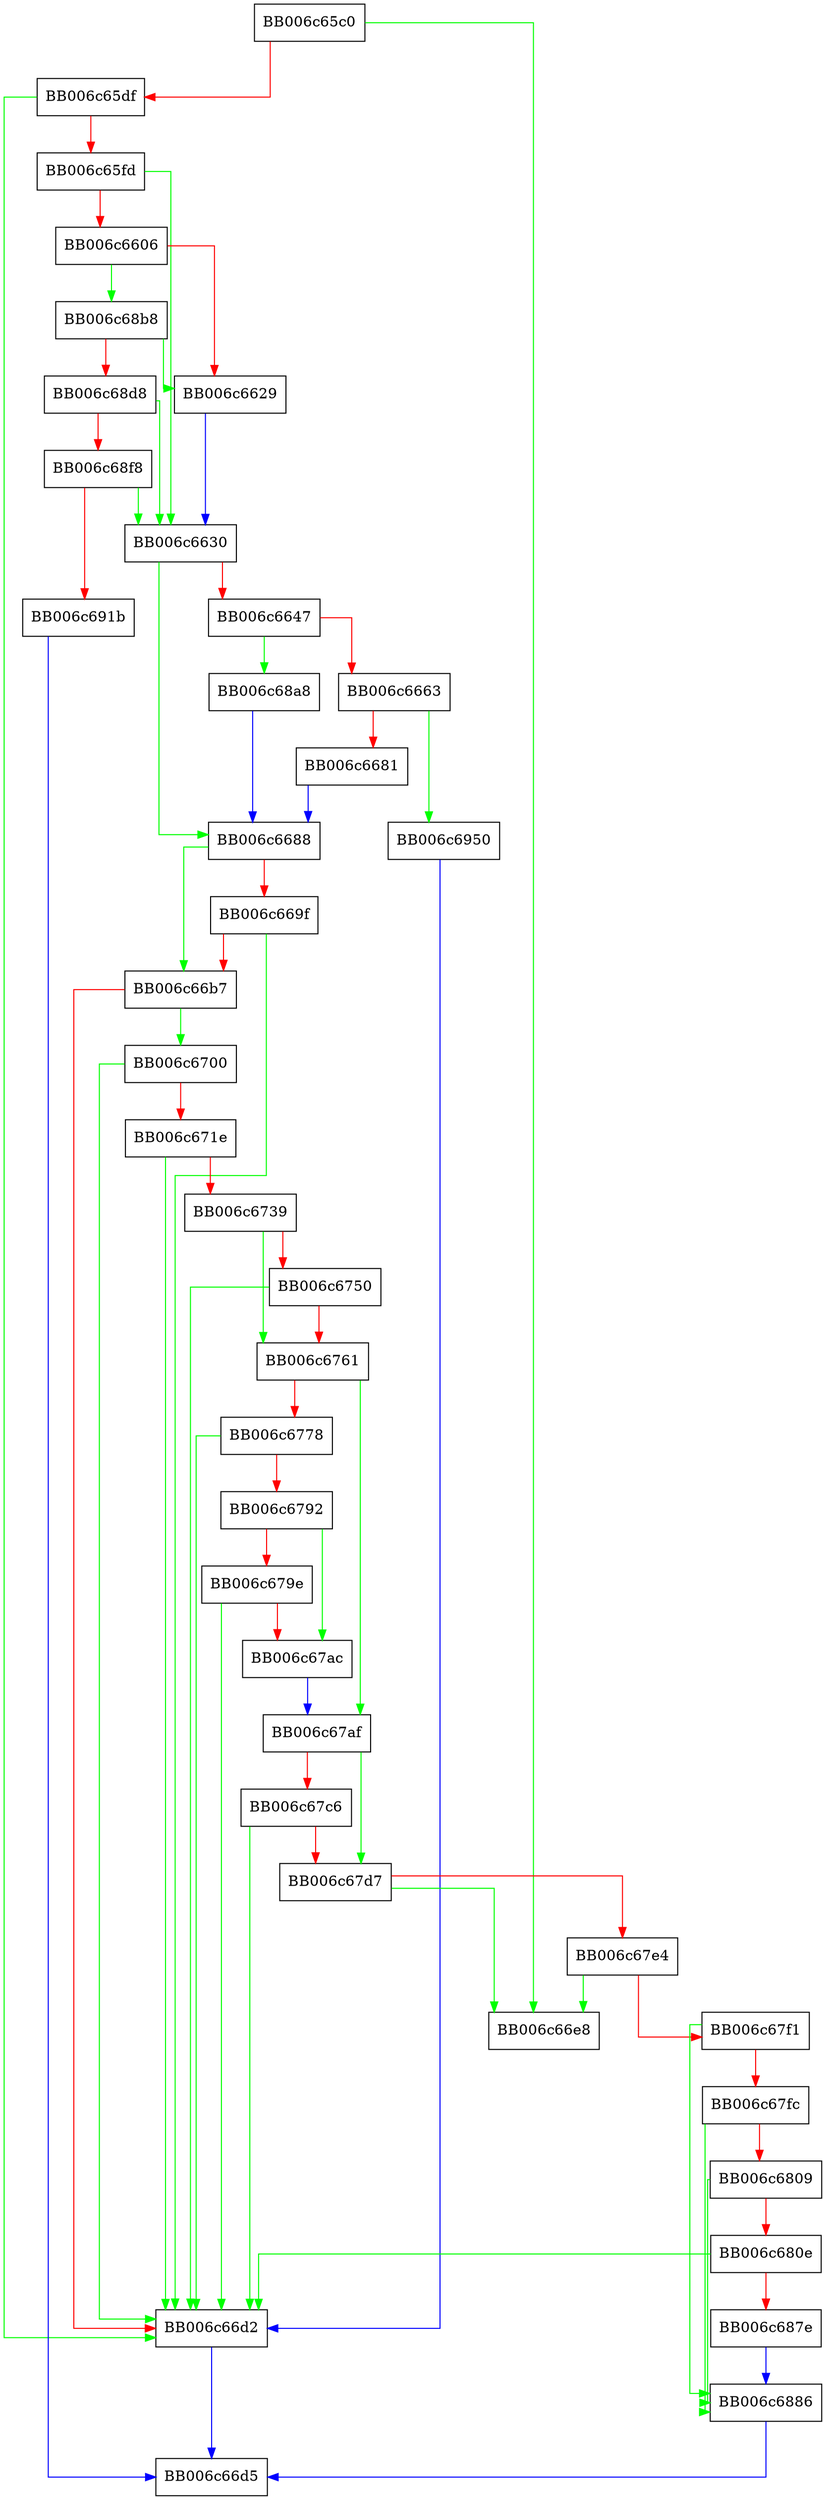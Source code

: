digraph kbkdf_set_ctx_params {
  node [shape="box"];
  graph [splines=ortho];
  BB006c65c0 -> BB006c66e8 [color="green"];
  BB006c65c0 -> BB006c65df [color="red"];
  BB006c65df -> BB006c66d2 [color="green"];
  BB006c65df -> BB006c65fd [color="red"];
  BB006c65fd -> BB006c6630 [color="green"];
  BB006c65fd -> BB006c6606 [color="red"];
  BB006c6606 -> BB006c68b8 [color="green"];
  BB006c6606 -> BB006c6629 [color="red"];
  BB006c6629 -> BB006c6630 [color="blue"];
  BB006c6630 -> BB006c6688 [color="green"];
  BB006c6630 -> BB006c6647 [color="red"];
  BB006c6647 -> BB006c68a8 [color="green"];
  BB006c6647 -> BB006c6663 [color="red"];
  BB006c6663 -> BB006c6950 [color="green"];
  BB006c6663 -> BB006c6681 [color="red"];
  BB006c6681 -> BB006c6688 [color="blue"];
  BB006c6688 -> BB006c66b7 [color="green"];
  BB006c6688 -> BB006c669f [color="red"];
  BB006c669f -> BB006c66d2 [color="green"];
  BB006c669f -> BB006c66b7 [color="red"];
  BB006c66b7 -> BB006c6700 [color="green"];
  BB006c66b7 -> BB006c66d2 [color="red"];
  BB006c66d2 -> BB006c66d5 [color="blue"];
  BB006c6700 -> BB006c66d2 [color="green"];
  BB006c6700 -> BB006c671e [color="red"];
  BB006c671e -> BB006c66d2 [color="green"];
  BB006c671e -> BB006c6739 [color="red"];
  BB006c6739 -> BB006c6761 [color="green"];
  BB006c6739 -> BB006c6750 [color="red"];
  BB006c6750 -> BB006c66d2 [color="green"];
  BB006c6750 -> BB006c6761 [color="red"];
  BB006c6761 -> BB006c67af [color="green"];
  BB006c6761 -> BB006c6778 [color="red"];
  BB006c6778 -> BB006c66d2 [color="green"];
  BB006c6778 -> BB006c6792 [color="red"];
  BB006c6792 -> BB006c67ac [color="green"];
  BB006c6792 -> BB006c679e [color="red"];
  BB006c679e -> BB006c66d2 [color="green"];
  BB006c679e -> BB006c67ac [color="red"];
  BB006c67ac -> BB006c67af [color="blue"];
  BB006c67af -> BB006c67d7 [color="green"];
  BB006c67af -> BB006c67c6 [color="red"];
  BB006c67c6 -> BB006c66d2 [color="green"];
  BB006c67c6 -> BB006c67d7 [color="red"];
  BB006c67d7 -> BB006c66e8 [color="green"];
  BB006c67d7 -> BB006c67e4 [color="red"];
  BB006c67e4 -> BB006c66e8 [color="green"];
  BB006c67e4 -> BB006c67f1 [color="red"];
  BB006c67f1 -> BB006c6886 [color="green"];
  BB006c67f1 -> BB006c67fc [color="red"];
  BB006c67fc -> BB006c6886 [color="green"];
  BB006c67fc -> BB006c6809 [color="red"];
  BB006c6809 -> BB006c6886 [color="green"];
  BB006c6809 -> BB006c680e [color="red"];
  BB006c680e -> BB006c66d2 [color="green"];
  BB006c680e -> BB006c687e [color="red"];
  BB006c687e -> BB006c6886 [color="blue"];
  BB006c6886 -> BB006c66d5 [color="blue"];
  BB006c68a8 -> BB006c6688 [color="blue"];
  BB006c68b8 -> BB006c6629 [color="green"];
  BB006c68b8 -> BB006c68d8 [color="red"];
  BB006c68d8 -> BB006c6630 [color="green"];
  BB006c68d8 -> BB006c68f8 [color="red"];
  BB006c68f8 -> BB006c6630 [color="green"];
  BB006c68f8 -> BB006c691b [color="red"];
  BB006c691b -> BB006c66d5 [color="blue"];
  BB006c6950 -> BB006c66d2 [color="blue"];
}